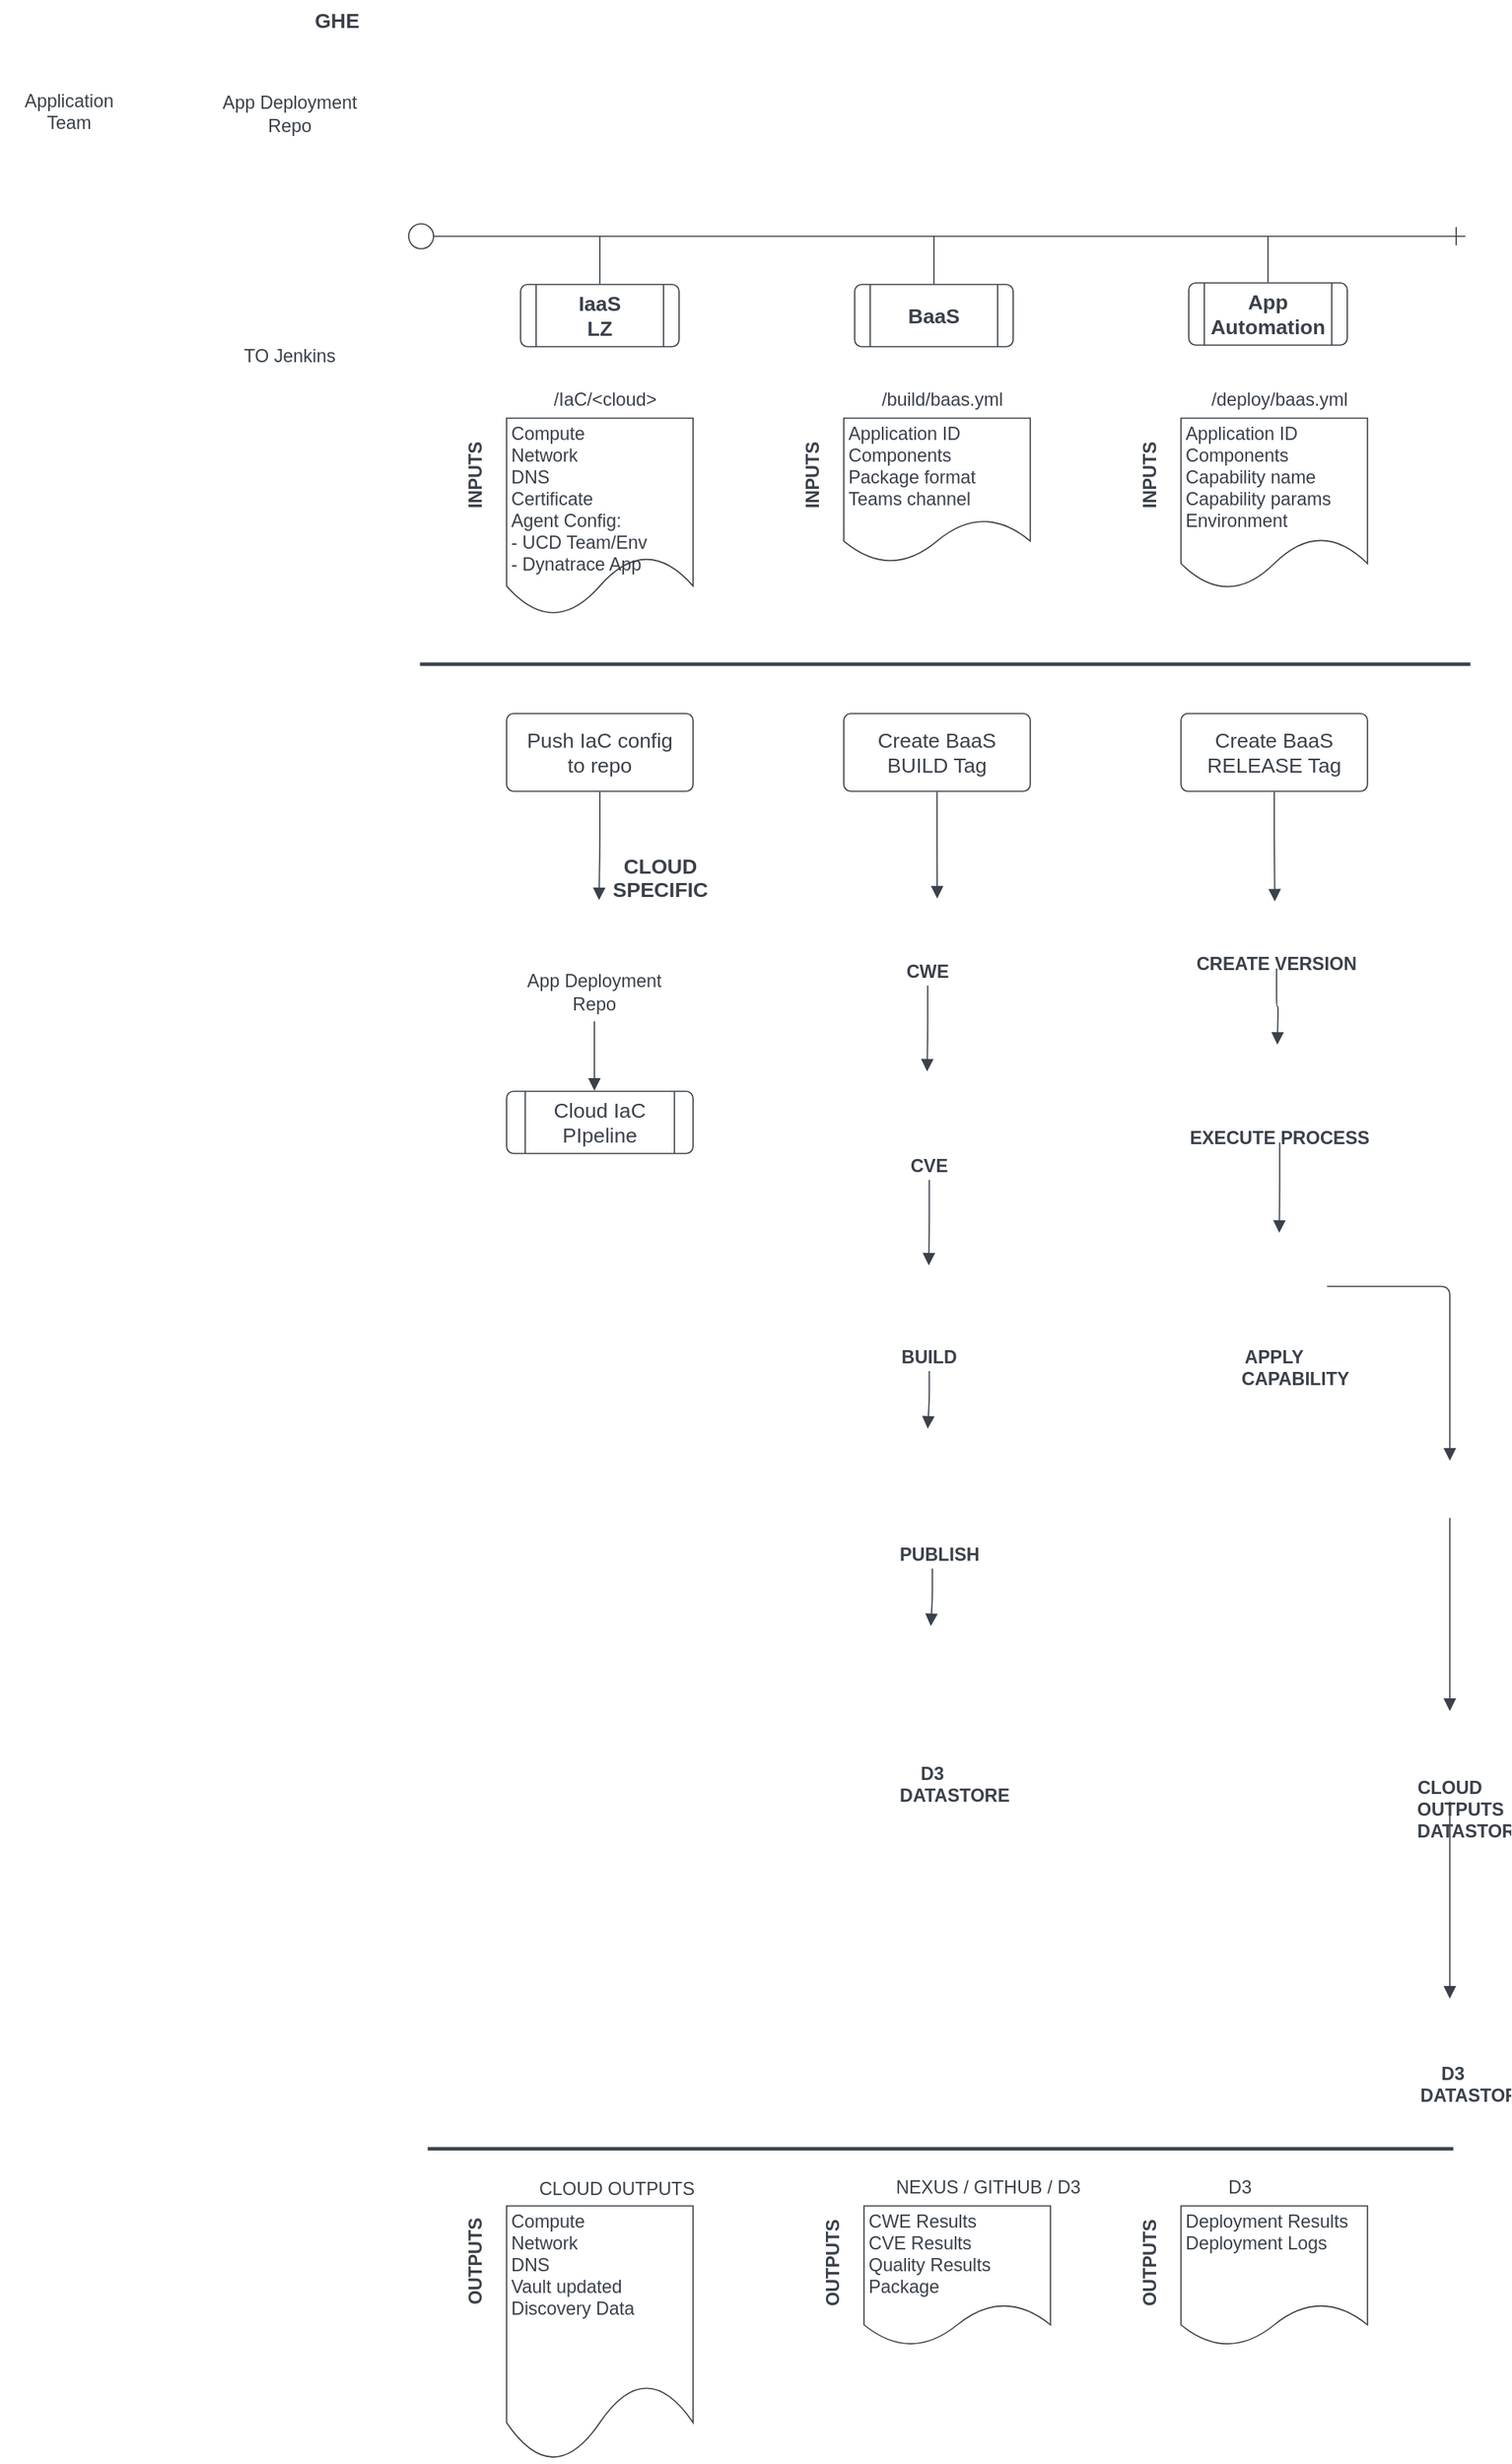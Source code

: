<mxfile version="20.2.0" type="device"><diagram id="b4G7vWBqbYsJJ-iQWsUS" name="Page-1"><mxGraphModel dx="1143" dy="697" grid="1" gridSize="10" guides="1" tooltips="1" connect="1" arrows="1" fold="1" page="1" pageScale="1" pageWidth="827" pageHeight="1169" math="0" shadow="0"><root><mxCell id="0"/><mxCell id="1" parent="0"/><mxCell id="--CAEBYpm9WgORx2-XQw-1" value="" style="group;dropTarget=0;pointerEvents=0;" vertex="1" parent="1"><mxGeometry x="8" y="21" width="89" height="72" as="geometry"/></mxCell><UserObject label="" lucidchartObjectId="cMOExY7aRn1q" id="--CAEBYpm9WgORx2-XQw-2"><mxCell style="html=1;overflow=block;blockSpacing=1;whiteSpace=wrap;shape=image;fontSize=13;spacing=0;strokeColor=none;strokeOpacity=100;strokeWidth=0;image=https://images.lucid.app/images/8f7e4048-6c73-4af9-90e2-e343726707cf/content;imageAspect=0;" vertex="1" parent="--CAEBYpm9WgORx2-XQw-1"><mxGeometry x="25" width="40" height="40" as="geometry"/></mxCell></UserObject><UserObject label="Application&#10;Team" lucidchartObjectId="KNOE9OZCdluW" id="--CAEBYpm9WgORx2-XQw-3"><mxCell style="html=1;overflow=block;blockSpacing=1;whiteSpace=wrap;fontSize=11.7;fontColor=#3a414a;spacing=3.8;strokeColor=none;strokeOpacity=0;fillOpacity=0;rounded=1;absoluteArcSize=1;arcSize=9;fillColor=#ffffff;strokeWidth=0;" vertex="1" parent="--CAEBYpm9WgORx2-XQw-1"><mxGeometry y="40" width="89" height="32" as="geometry"/></mxCell></UserObject><UserObject label="GHE" lucidchartObjectId="lWOE7o5omylL" id="--CAEBYpm9WgORx2-XQw-4"><mxCell style="html=1;overflow=block;blockSpacing=1;whiteSpace=wrap;fontSize=13.3;fontColor=#3a414a;fontStyle=1;spacing=3.8;strokeOpacity=0;fillOpacity=0;rounded=1;absoluteArcSize=1;arcSize=9;fillColor=#ffffff;strokeWidth=0.8;" vertex="1" parent="1"><mxGeometry x="201" y="8" width="48" height="24" as="geometry"/></mxCell></UserObject><mxCell id="--CAEBYpm9WgORx2-XQw-6" value="" style="group;dropTarget=0;pointerEvents=0;" vertex="1" parent="1"><mxGeometry x="147" y="21" width="95" height="78" as="geometry"/></mxCell><UserObject label="" lucidchartObjectId="cSOELOetpsVs" id="--CAEBYpm9WgORx2-XQw-7"><mxCell style="html=1;overflow=block;blockSpacing=1;whiteSpace=wrap;shape=image;fontSize=13;spacing=0;strokeColor=none;strokeOpacity=100;strokeWidth=0;image=https://images.lucid.app/images/32dddc74-7efe-44d1-8392-3eba40744345/content;imageAspect=0;" vertex="1" parent="--CAEBYpm9WgORx2-XQw-6"><mxGeometry x="30" width="36" height="40" as="geometry"/></mxCell></UserObject><UserObject label="App Deployment Repo" lucidchartObjectId="ASOE5nA6LhK7" id="--CAEBYpm9WgORx2-XQw-8"><mxCell style="html=1;overflow=block;blockSpacing=1;whiteSpace=wrap;fontSize=11.7;fontColor=#3a414a;spacing=3.8;strokeOpacity=0;fillOpacity=0;rounded=1;absoluteArcSize=1;arcSize=9;fillColor=#ffffff;strokeWidth=0.8;" vertex="1" parent="--CAEBYpm9WgORx2-XQw-6"><mxGeometry y="40" width="95" height="38" as="geometry"/></mxCell></UserObject><mxCell id="--CAEBYpm9WgORx2-XQw-9" value="" style="group;dropTarget=0;pointerEvents=0;" vertex="1" parent="1"><mxGeometry x="147" y="159" width="95" height="96" as="geometry"/></mxCell><UserObject label="" lucidchartObjectId="-VOEtTTsQfYZ" id="--CAEBYpm9WgORx2-XQw-10"><mxCell style="html=1;overflow=block;blockSpacing=1;whiteSpace=wrap;shape=image;fontSize=13;spacing=0;strokeColor=none;strokeOpacity=100;strokeWidth=0;image=https://images.lucid.app/images/ea8257ad-43d9-420a-8962-02ba817d17a4/content;imageAspect=0;" vertex="1" parent="--CAEBYpm9WgORx2-XQw-9"><mxGeometry x="12" width="72" height="70" as="geometry"/></mxCell></UserObject><UserObject label="TO Jenkins" lucidchartObjectId="uYOEgOM0i~U4" id="--CAEBYpm9WgORx2-XQw-11"><mxCell style="html=1;overflow=block;blockSpacing=1;whiteSpace=wrap;fontSize=11.7;fontColor=#3a414a;spacing=3.8;strokeOpacity=0;fillOpacity=0;rounded=1;absoluteArcSize=1;arcSize=9;fillColor=#ffffff;strokeWidth=0.8;" vertex="1" parent="--CAEBYpm9WgORx2-XQw-9"><mxGeometry y="58" width="95" height="38" as="geometry"/></mxCell></UserObject><UserObject label="" lucidchartObjectId="D0OEiASLLO2~" id="--CAEBYpm9WgORx2-XQw-12"><mxCell style="html=1;jettySize=18;whiteSpace=wrap;fontSize=13;strokeColor=#3a414a;strokeOpacity=100;strokeWidth=0.8;rounded=1;arcSize=12;edgeStyle=orthogonalEdgeStyle;startArrow=oval;startFill=0;startSize=16;endArrow=ERone;endSize=10;" edge="1" parent="1"><mxGeometry width="100" height="100" relative="1" as="geometry"><Array as="points"/><mxPoint x="279" y="159" as="sourcePoint"/><mxPoint x="951" y="159" as="targetPoint"/></mxGeometry></mxCell></UserObject><UserObject label="IaaS&#10;LZ" lucidchartObjectId="w1OE8JTln0mw" id="--CAEBYpm9WgORx2-XQw-13"><mxCell style="html=1;overflow=block;blockSpacing=1;whiteSpace=wrap;shape=process;fontSize=13.3;fontColor=#3a414a;fontStyle=1;spacing=3.8;strokeColor=#3a414a;strokeOpacity=100;rounded=1;absoluteArcSize=1;arcSize=9;strokeWidth=0.8;" vertex="1" parent="1"><mxGeometry x="343" y="190" width="102" height="40" as="geometry"/></mxCell></UserObject><UserObject label="" lucidchartObjectId="h9OEMz8m0xxb" id="--CAEBYpm9WgORx2-XQw-14"><mxCell style="html=1;jettySize=18;whiteSpace=wrap;fontSize=13;strokeColor=#3a414a;strokeOpacity=100;strokeWidth=0.8;rounded=1;arcSize=12;edgeStyle=orthogonalEdgeStyle;startArrow=none;endArrow=none;exitX=0.5;exitY=-0.009;exitPerimeter=0;" edge="1" parent="1" source="--CAEBYpm9WgORx2-XQw-13"><mxGeometry width="100" height="100" relative="1" as="geometry"><Array as="points"/><mxPoint x="394" y="159" as="targetPoint"/></mxGeometry></mxCell></UserObject><UserObject label="Compute&#10;Network&#10;DNS&#10;Certificate&#10;Agent Config:&#10;  - UCD Team/Env&#10;  - Dynatrace App" lucidchartObjectId="p_OEWHXaNR.o" id="--CAEBYpm9WgORx2-XQw-15"><mxCell style="html=1;overflow=block;blockSpacing=1;whiteSpace=wrap;shape=document;boundedLbl=1;fontSize=11.7;fontColor=#3a414a;align=left;spacing=3.8;verticalAlign=top;strokeColor=#3a414a;strokeOpacity=100;rounded=1;absoluteArcSize=1;arcSize=9;strokeWidth=0.8;" vertex="1" parent="1"><mxGeometry x="334" y="276" width="120" height="127" as="geometry"/></mxCell></UserObject><UserObject label="INPUTS" lucidchartObjectId="NaPEfdns72ld" id="--CAEBYpm9WgORx2-XQw-16"><mxCell style="html=1;overflow=block;blockSpacing=1;whiteSpace=wrap;fontSize=11.7;fontColor=#3a414a;fontStyle=1;spacing=3.8;strokeOpacity=0;fillOpacity=0;rounded=1;absoluteArcSize=1;arcSize=9;rotation=-90;fillColor=#ffffff;strokeWidth=0.8;" vertex="1" parent="1"><mxGeometry x="264" y="304" width="95" height="17" as="geometry"/></mxCell></UserObject><UserObject label="Push IaC config to repo" lucidchartObjectId="PwPEv4kYaOEg" id="--CAEBYpm9WgORx2-XQw-17"><mxCell style="html=1;overflow=block;blockSpacing=1;whiteSpace=wrap;fontSize=13.3;fontColor=#3a414a;spacing=9;strokeColor=#3a414a;strokeOpacity=100;rounded=1;absoluteArcSize=1;arcSize=9;strokeWidth=0.8;" vertex="1" parent="1"><mxGeometry x="334" y="466" width="120" height="50" as="geometry"/></mxCell></UserObject><mxCell id="--CAEBYpm9WgORx2-XQw-18" value="" style="group;dropTarget=0;pointerEvents=0;" vertex="1" parent="1"><mxGeometry x="343" y="586" width="95" height="78" as="geometry"/></mxCell><UserObject label="" lucidchartObjectId="0xPEbLa-Lx0x" id="--CAEBYpm9WgORx2-XQw-19"><mxCell style="html=1;overflow=block;blockSpacing=1;whiteSpace=wrap;shape=image;fontSize=13;spacing=0;strokeColor=none;strokeOpacity=100;strokeWidth=0;image=https://images.lucid.app/images/32dddc74-7efe-44d1-8392-3eba40744345/content;imageAspect=0;" vertex="1" parent="--CAEBYpm9WgORx2-XQw-18"><mxGeometry x="29" width="36" height="40" as="geometry"/></mxCell></UserObject><UserObject label="App Deployment Repo" lucidchartObjectId="0xPE0..rMXev" id="--CAEBYpm9WgORx2-XQw-20"><mxCell style="html=1;overflow=block;blockSpacing=1;whiteSpace=wrap;fontSize=11.7;fontColor=#3a414a;spacing=3.8;strokeOpacity=0;fillOpacity=0;rounded=1;absoluteArcSize=1;arcSize=9;fillColor=#ffffff;strokeWidth=0.8;" vertex="1" parent="--CAEBYpm9WgORx2-XQw-18"><mxGeometry y="40" width="95" height="38" as="geometry"/></mxCell></UserObject><UserObject label="" lucidchartObjectId="pyPEta9YpdM." id="--CAEBYpm9WgORx2-XQw-21"><mxCell style="html=1;jettySize=18;whiteSpace=wrap;fontSize=13;strokeColor=#3a414a;strokeOpacity=100;strokeWidth=0.8;rounded=1;arcSize=12;edgeStyle=orthogonalEdgeStyle;startArrow=none;endArrow=block;endFill=1;exitX=0.5;exitY=1.007;exitPerimeter=0;entryX=0.597;entryY=0;entryPerimeter=0;" edge="1" parent="1" source="--CAEBYpm9WgORx2-XQw-17" target="--CAEBYpm9WgORx2-XQw-19"><mxGeometry width="100" height="100" relative="1" as="geometry"><Array as="points"/></mxGeometry></mxCell></UserObject><UserObject label="Cloud IaC PIpeline" lucidchartObjectId="IAPEPgL0WH5N" id="--CAEBYpm9WgORx2-XQw-22"><mxCell style="html=1;overflow=block;blockSpacing=1;whiteSpace=wrap;shape=process;fontSize=13.3;fontColor=#3a414a;spacing=3.8;strokeColor=#3a414a;strokeOpacity=100;rounded=1;absoluteArcSize=1;arcSize=9;strokeWidth=0.8;" vertex="1" parent="1"><mxGeometry x="334" y="709" width="120" height="40" as="geometry"/></mxCell></UserObject><UserObject label="" lucidchartObjectId="_APEFL3XBXJn" id="--CAEBYpm9WgORx2-XQw-23"><mxCell style="html=1;jettySize=18;whiteSpace=wrap;fontSize=13;strokeColor=#3a414a;strokeOpacity=100;strokeWidth=0.8;rounded=1;arcSize=12;edgeStyle=orthogonalEdgeStyle;startArrow=none;endArrow=block;endFill=1;exitX=0.5;exitY=0.999;exitPerimeter=0;entryX=0.471;entryY=-0.009;entryPerimeter=0;" edge="1" parent="1" source="--CAEBYpm9WgORx2-XQw-20" target="--CAEBYpm9WgORx2-XQw-22"><mxGeometry width="100" height="100" relative="1" as="geometry"><Array as="points"/></mxGeometry></mxCell></UserObject><UserObject label="CLOUD &#10;SPECIFIC" lucidchartObjectId="mBPETgAux0kz" id="--CAEBYpm9WgORx2-XQw-24"><mxCell style="html=1;overflow=block;blockSpacing=1;whiteSpace=wrap;fontSize=13.3;fontColor=#3a414a;fontStyle=1;spacing=3.8;strokeOpacity=0;fillOpacity=0;rounded=1;absoluteArcSize=1;arcSize=9;fillColor=#ffffff;strokeWidth=0.8;" vertex="1" parent="1"><mxGeometry x="372" y="553" width="122" height="22" as="geometry"/></mxCell></UserObject><UserObject label="Compute&#10;Network&#10;DNS&#10;Vault updated&#10;Discovery Data" lucidchartObjectId="DHPEDH7nMN6-" id="--CAEBYpm9WgORx2-XQw-25"><mxCell style="html=1;overflow=block;blockSpacing=1;whiteSpace=wrap;shape=document;boundedLbl=1;fontSize=11.7;fontColor=#3a414a;align=left;spacing=3.8;verticalAlign=top;strokeColor=#3a414a;strokeOpacity=100;rounded=1;absoluteArcSize=1;arcSize=9;strokeWidth=0.8;" vertex="1" parent="1"><mxGeometry x="334" y="1426" width="120" height="164" as="geometry"/></mxCell></UserObject><UserObject label="OUTPUTS" lucidchartObjectId="DHPEejWptu8a" id="--CAEBYpm9WgORx2-XQw-26"><mxCell style="html=1;overflow=block;blockSpacing=1;whiteSpace=wrap;fontSize=11.7;fontColor=#3a414a;fontStyle=1;spacing=3.8;strokeOpacity=0;fillOpacity=0;rounded=1;absoluteArcSize=1;arcSize=9;rotation=-90;fillColor=#ffffff;strokeWidth=0.8;" vertex="1" parent="1"><mxGeometry x="264" y="1453" width="95" height="17" as="geometry"/></mxCell></UserObject><UserObject label="" lucidchartObjectId="47PEZ7FOagyY" id="--CAEBYpm9WgORx2-XQw-27"><mxCell style="html=1;jettySize=18;whiteSpace=wrap;fontSize=13;strokeColor=#3a414a;strokeOpacity=100;strokeWidth=2.3;rounded=1;arcSize=12;edgeStyle=orthogonalEdgeStyle;startArrow=none;endArrow=none;" edge="1" parent="1"><mxGeometry width="100" height="100" relative="1" as="geometry"><Array as="points"/><mxPoint x="278" y="434" as="sourcePoint"/><mxPoint x="954" y="434" as="targetPoint"/></mxGeometry></mxCell></UserObject><UserObject label="" lucidchartObjectId="w8PEoToqcp6h" id="--CAEBYpm9WgORx2-XQw-28"><mxCell style="html=1;jettySize=18;whiteSpace=wrap;fontSize=13;strokeColor=#3a414a;strokeOpacity=100;strokeWidth=2.3;rounded=1;arcSize=12;edgeStyle=orthogonalEdgeStyle;startArrow=none;endArrow=none;" edge="1" parent="1"><mxGeometry width="100" height="100" relative="1" as="geometry"><Array as="points"/><mxPoint x="283" y="1389" as="sourcePoint"/><mxPoint x="943" y="1389" as="targetPoint"/></mxGeometry></mxCell></UserObject><UserObject label="BaaS" lucidchartObjectId="9dQE63KjZkyS" id="--CAEBYpm9WgORx2-XQw-29"><mxCell style="html=1;overflow=block;blockSpacing=1;whiteSpace=wrap;shape=process;fontSize=13.3;fontColor=#3a414a;fontStyle=1;spacing=3.8;strokeColor=#3a414a;strokeOpacity=100;rounded=1;absoluteArcSize=1;arcSize=9;strokeWidth=0.8;" vertex="1" parent="1"><mxGeometry x="558" y="190" width="102" height="40" as="geometry"/></mxCell></UserObject><UserObject label="App Automation" lucidchartObjectId="~dQEGMi0ZoN0" id="--CAEBYpm9WgORx2-XQw-30"><mxCell style="html=1;overflow=block;blockSpacing=1;whiteSpace=wrap;shape=process;fontSize=13.3;fontColor=#3a414a;fontStyle=1;spacing=3.8;strokeColor=#3a414a;strokeOpacity=100;rounded=1;absoluteArcSize=1;arcSize=9;strokeWidth=0.8;" vertex="1" parent="1"><mxGeometry x="773" y="189" width="102" height="40" as="geometry"/></mxCell></UserObject><UserObject label="" lucidchartObjectId="QgQEUgOcK9aS" id="--CAEBYpm9WgORx2-XQw-31"><mxCell style="html=1;overflow=block;blockSpacing=1;whiteSpace=wrap;shape=image;fontSize=13;spacing=3.8;strokeColor=none;strokeOpacity=100;strokeWidth=0;image=https://images.lucid.app/images/e2af5e11-b189-41cd-a64f-d18d58d72296/content;imageAspect=0;" vertex="1" parent="1"><mxGeometry x="334" y="249" width="23" height="23" as="geometry"/></mxCell></UserObject><UserObject label="/IaC/&amp;lt;cloud&amp;gt;" lucidchartObjectId=".gQEe-CGn_2F" id="--CAEBYpm9WgORx2-XQw-32"><mxCell style="html=1;overflow=block;blockSpacing=1;whiteSpace=wrap;fontSize=11.7;fontColor=#3a414a;spacing=3.8;strokeOpacity=0;fillOpacity=0;rounded=1;absoluteArcSize=1;arcSize=9;fillColor=#ffffff;strokeWidth=0.8;" vertex="1" parent="1"><mxGeometry x="350" y="253" width="95" height="15" as="geometry"/></mxCell></UserObject><UserObject label="Application ID&#10;Components&#10;Package format&#10;Teams channel&#10;" lucidchartObjectId="3hQEnpqsPsjo" id="--CAEBYpm9WgORx2-XQw-33"><mxCell style="html=1;overflow=block;blockSpacing=1;whiteSpace=wrap;shape=document;boundedLbl=1;fontSize=11.7;fontColor=#3a414a;align=left;spacing=3.8;verticalAlign=top;strokeColor=#3a414a;strokeOpacity=100;rounded=1;absoluteArcSize=1;arcSize=9;strokeWidth=0.8;" vertex="1" parent="1"><mxGeometry x="551" y="276" width="120" height="93" as="geometry"/></mxCell></UserObject><UserObject label="INPUTS" lucidchartObjectId="3hQEgi7YQ.Sk" id="--CAEBYpm9WgORx2-XQw-34"><mxCell style="html=1;overflow=block;blockSpacing=1;whiteSpace=wrap;fontSize=11.7;fontColor=#3a414a;fontStyle=1;spacing=3.8;strokeOpacity=0;fillOpacity=0;rounded=1;absoluteArcSize=1;arcSize=9;rotation=-90;fillColor=#ffffff;strokeWidth=0.8;" vertex="1" parent="1"><mxGeometry x="481" y="304" width="95" height="17" as="geometry"/></mxCell></UserObject><UserObject label="" lucidchartObjectId="3hQEc~7tga-k" id="--CAEBYpm9WgORx2-XQw-35"><mxCell style="html=1;overflow=block;blockSpacing=1;whiteSpace=wrap;shape=image;fontSize=13;spacing=3.8;strokeColor=none;strokeOpacity=100;strokeWidth=0;image=https://images.lucid.app/images/e2af5e11-b189-41cd-a64f-d18d58d72296/content;imageAspect=0;" vertex="1" parent="1"><mxGeometry x="551" y="249" width="23" height="23" as="geometry"/></mxCell></UserObject><UserObject label="/build/baas.yml" lucidchartObjectId="3hQE1SGYmEOC" id="--CAEBYpm9WgORx2-XQw-36"><mxCell style="html=1;overflow=block;blockSpacing=1;whiteSpace=wrap;fontSize=11.7;fontColor=#3a414a;spacing=3.8;strokeOpacity=0;fillOpacity=0;rounded=1;absoluteArcSize=1;arcSize=9;fillColor=#ffffff;strokeWidth=0.8;" vertex="1" parent="1"><mxGeometry x="567" y="253" width="95" height="15" as="geometry"/></mxCell></UserObject><UserObject label="Application ID&#10;Components&#10;Capability name&#10;Capability params&#10;Environment&#10;" lucidchartObjectId="7lQEoPsdT452" id="--CAEBYpm9WgORx2-XQw-37"><mxCell style="html=1;overflow=block;blockSpacing=1;whiteSpace=wrap;shape=document;boundedLbl=1;fontSize=11.7;fontColor=#3a414a;align=left;spacing=3.8;verticalAlign=top;strokeColor=#3a414a;strokeOpacity=100;rounded=1;absoluteArcSize=1;arcSize=9;strokeWidth=0.8;" vertex="1" parent="1"><mxGeometry x="768" y="276" width="120" height="110" as="geometry"/></mxCell></UserObject><UserObject label="INPUTS" lucidchartObjectId="7lQE_Nxca7j3" id="--CAEBYpm9WgORx2-XQw-38"><mxCell style="html=1;overflow=block;blockSpacing=1;whiteSpace=wrap;fontSize=11.7;fontColor=#3a414a;fontStyle=1;spacing=3.8;strokeOpacity=0;fillOpacity=0;rounded=1;absoluteArcSize=1;arcSize=9;rotation=-90;fillColor=#ffffff;strokeWidth=0.8;" vertex="1" parent="1"><mxGeometry x="698" y="304" width="95" height="17" as="geometry"/></mxCell></UserObject><UserObject label="" lucidchartObjectId="7lQEf60ykGf3" id="--CAEBYpm9WgORx2-XQw-39"><mxCell style="html=1;overflow=block;blockSpacing=1;whiteSpace=wrap;shape=image;fontSize=13;spacing=3.8;strokeColor=none;strokeOpacity=100;strokeWidth=0;image=https://images.lucid.app/images/e2af5e11-b189-41cd-a64f-d18d58d72296/content;imageAspect=0;" vertex="1" parent="1"><mxGeometry x="768" y="249" width="23" height="23" as="geometry"/></mxCell></UserObject><UserObject label="/deploy/baas.yml" lucidchartObjectId="7lQEfWNwh9ka" id="--CAEBYpm9WgORx2-XQw-40"><mxCell style="html=1;overflow=block;blockSpacing=1;whiteSpace=wrap;fontSize=11.7;fontColor=#3a414a;spacing=3.8;strokeOpacity=0;fillOpacity=0;rounded=1;absoluteArcSize=1;arcSize=9;fillColor=#ffffff;strokeWidth=0.8;" vertex="1" parent="1"><mxGeometry x="784" y="253" width="95" height="15" as="geometry"/></mxCell></UserObject><mxCell id="--CAEBYpm9WgORx2-XQw-42" value="" style="group;dropTarget=0;pointerEvents=0;" vertex="1" parent="1"><mxGeometry x="561" y="585" width="96" height="56" as="geometry"/></mxCell><UserObject label="" lucidchartObjectId="MnQEqyrF2131" id="--CAEBYpm9WgORx2-XQw-43"><mxCell style="html=1;overflow=block;blockSpacing=1;whiteSpace=wrap;shape=image;fontSize=13;spacing=0;strokeColor=none;strokeOpacity=100;strokeWidth=0;image=https://images.lucid.app/images/c64aedfd-d653-4c5a-91f2-5e341f8bd8d3/content;imageAspect=0;" vertex="1" parent="--CAEBYpm9WgORx2-XQw-42"><mxGeometry width="96" height="50" as="geometry"/></mxCell></UserObject><UserObject label="CWE" lucidchartObjectId="yoQEQv.BfQ7-" id="--CAEBYpm9WgORx2-XQw-44"><mxCell style="html=1;overflow=block;blockSpacing=1;whiteSpace=wrap;fontSize=11.7;fontColor=#3a414a;fontStyle=1;spacing=3.8;strokeOpacity=0;fillOpacity=0;rounded=1;absoluteArcSize=1;arcSize=9;fillColor=#ffffff;strokeWidth=0.8;" vertex="1" parent="--CAEBYpm9WgORx2-XQw-42"><mxGeometry x="20" y="36" width="48" height="20" as="geometry"/></mxCell></UserObject><UserObject label="" lucidchartObjectId="FpQE_OuJdDdl" id="--CAEBYpm9WgORx2-XQw-45"><mxCell style="html=1;jettySize=18;whiteSpace=wrap;fontSize=13;strokeColor=#3a414a;strokeOpacity=100;strokeWidth=0.8;rounded=1;arcSize=12;edgeStyle=orthogonalEdgeStyle;startArrow=none;endArrow=none;exitX=0.5;exitY=-0.009;exitPerimeter=0;" edge="1" parent="1" source="--CAEBYpm9WgORx2-XQw-29"><mxGeometry width="100" height="100" relative="1" as="geometry"><Array as="points"/><mxPoint x="609" y="159" as="targetPoint"/></mxGeometry></mxCell></UserObject><UserObject label="" lucidchartObjectId="JpQEl3R07qCj" id="--CAEBYpm9WgORx2-XQw-46"><mxCell style="html=1;jettySize=18;whiteSpace=wrap;fontSize=13;strokeColor=#3a414a;strokeOpacity=100;strokeWidth=0.8;rounded=1;arcSize=12;edgeStyle=orthogonalEdgeStyle;startArrow=none;endArrow=none;exitX=0.5;exitY=-0.009;exitPerimeter=0;" edge="1" parent="1" source="--CAEBYpm9WgORx2-XQw-30"><mxGeometry width="100" height="100" relative="1" as="geometry"><Array as="points"/><mxPoint x="824" y="159" as="targetPoint"/></mxGeometry></mxCell></UserObject><mxCell id="--CAEBYpm9WgORx2-XQw-47" value="" style="group;dropTarget=0;pointerEvents=0;" vertex="1" parent="1"><mxGeometry x="768" y="688" width="127" height="54" as="geometry"/></mxCell><UserObject label="" lucidchartObjectId="jrQE70kYM29O" id="--CAEBYpm9WgORx2-XQw-48"><mxCell style="html=1;overflow=block;blockSpacing=1;whiteSpace=wrap;shape=image;fontSize=13;spacing=3.8;strokeColor=none;strokeOpacity=100;strokeWidth=0;image=https://images.lucid.app/images/4be7b28f-a569-4ec2-a8f4-03d7ba256194/content;imageAspect=0;" vertex="1" parent="--CAEBYpm9WgORx2-XQw-47"><mxGeometry x="30" width="68" height="45" as="geometry"/></mxCell></UserObject><UserObject label="EXECUTE PROCESS" lucidchartObjectId="JrQEzY8kwgHs" id="--CAEBYpm9WgORx2-XQw-49"><mxCell style="html=1;overflow=block;blockSpacing=1;whiteSpace=wrap;fontSize=11.7;fontColor=#3a414a;fontStyle=1;spacing=3.8;strokeOpacity=0;fillOpacity=0;rounded=1;absoluteArcSize=1;arcSize=9;fillColor=#ffffff;strokeWidth=0.8;" vertex="1" parent="--CAEBYpm9WgORx2-XQw-47"><mxGeometry y="40" width="127" height="14" as="geometry"/></mxCell></UserObject><mxCell id="--CAEBYpm9WgORx2-XQw-50" value="" style="group;dropTarget=0;pointerEvents=0;" vertex="1" parent="1"><mxGeometry x="766" y="575" width="127" height="55" as="geometry"/></mxCell><UserObject label="" lucidchartObjectId="8sQEauBO~w7s" id="--CAEBYpm9WgORx2-XQw-51"><mxCell style="html=1;overflow=block;blockSpacing=1;whiteSpace=wrap;shape=image;fontSize=13;spacing=3.8;strokeColor=none;strokeOpacity=100;strokeWidth=0;image=https://images.lucid.app/images/4be7b28f-a569-4ec2-a8f4-03d7ba256194/content;imageAspect=0;" vertex="1" parent="--CAEBYpm9WgORx2-XQw-50"><mxGeometry x="30" width="68" height="45" as="geometry"/></mxCell></UserObject><UserObject label="CREATE VERSION" lucidchartObjectId="8sQErEmzRrf3" id="--CAEBYpm9WgORx2-XQw-52"><mxCell style="html=1;overflow=block;blockSpacing=1;whiteSpace=wrap;fontSize=11.7;fontColor=#3a414a;fontStyle=1;spacing=3.8;strokeOpacity=0;fillOpacity=0;rounded=1;absoluteArcSize=1;arcSize=9;fillColor=#ffffff;strokeWidth=0.8;" vertex="1" parent="--CAEBYpm9WgORx2-XQw-50"><mxGeometry y="41" width="127" height="14" as="geometry"/></mxCell></UserObject><UserObject label="" lucidchartObjectId="MtQEqzP1X7Tw" id="--CAEBYpm9WgORx2-XQw-53"><mxCell style="html=1;jettySize=18;whiteSpace=wrap;fontSize=13;strokeColor=#3a414a;strokeOpacity=100;strokeWidth=0.8;rounded=1;arcSize=12;edgeStyle=orthogonalEdgeStyle;startArrow=none;endArrow=block;endFill=1;exitX=0.5;exitY=0.998;exitPerimeter=0;" edge="1" parent="1" source="--CAEBYpm9WgORx2-XQw-52"><mxGeometry width="100" height="100" relative="1" as="geometry"><Array as="points"/><mxPoint x="830" y="679" as="targetPoint"/></mxGeometry></mxCell></UserObject><UserObject label="" lucidchartObjectId="cvQE0CLBSill" id="--CAEBYpm9WgORx2-XQw-54"><mxCell style="html=1;overflow=block;blockSpacing=1;whiteSpace=wrap;shape=image;fontSize=13;spacing=0;strokeColor=none;strokeOpacity=100;strokeWidth=0;image=https://images.lucid.app/images/a4505bc1-e061-4a80-9952-c853872cf050/content;imageAspect=0;" vertex="1" parent="1"><mxGeometry x="581" y="695" width="48" height="48" as="geometry"/></mxCell></UserObject><UserObject label="CVE" lucidchartObjectId="wvQE8EZP_mB0" id="--CAEBYpm9WgORx2-XQw-55"><mxCell style="html=1;overflow=block;blockSpacing=1;whiteSpace=wrap;fontSize=11.7;fontColor=#3a414a;fontStyle=1;spacing=3.8;strokeOpacity=0;fillOpacity=0;rounded=1;absoluteArcSize=1;arcSize=9;fillColor=#ffffff;strokeWidth=0.8;" vertex="1" parent="1"><mxGeometry x="582" y="746" width="48" height="20" as="geometry"/></mxCell></UserObject><UserObject label="" lucidchartObjectId="mwQEUrEptRo7" id="--CAEBYpm9WgORx2-XQw-56"><mxCell style="html=1;overflow=block;blockSpacing=1;whiteSpace=wrap;shape=image;fontSize=13;spacing=0;strokeColor=none;strokeOpacity=100;strokeWidth=0;image=https://images.lucid.app/images/034a88ea-93af-4ad7-a705-29d4bff9e08f/content;imageAspect=0;" vertex="1" parent="1"><mxGeometry x="583" y="821" width="56" height="54" as="geometry"/></mxCell></UserObject><UserObject label="BUILD" lucidchartObjectId="HwQEP~KTUyE7" id="--CAEBYpm9WgORx2-XQw-57"><mxCell style="html=1;overflow=block;blockSpacing=1;whiteSpace=wrap;fontSize=11.7;fontColor=#3a414a;fontStyle=1;spacing=3.8;strokeOpacity=0;fillOpacity=0;rounded=1;absoluteArcSize=1;arcSize=9;fillColor=#ffffff;strokeWidth=0.8;" vertex="1" parent="1"><mxGeometry x="582" y="869" width="48" height="20" as="geometry"/></mxCell></UserObject><UserObject label="" lucidchartObjectId="9yQEM6fUzwKt" id="--CAEBYpm9WgORx2-XQw-58"><mxCell style="html=1;overflow=block;blockSpacing=1;whiteSpace=wrap;shape=image;fontSize=13;spacing=0;strokeColor=none;strokeOpacity=100;strokeWidth=0;image=https://images.lucid.app/images/bfe2f484-5679-47cc-ae4e-240a4b859c63/content;imageAspect=0;" vertex="1" parent="1"><mxGeometry x="579" y="944" width="52" height="52" as="geometry"/></mxCell></UserObject><UserObject label="PUBLISH" lucidchartObjectId="JzQEiXNa_uSe" id="--CAEBYpm9WgORx2-XQw-59"><mxCell style="html=1;overflow=block;blockSpacing=1;whiteSpace=wrap;fontSize=11.7;fontColor=#3a414a;fontStyle=1;spacing=3.8;strokeOpacity=0;fillOpacity=0;rounded=1;absoluteArcSize=1;arcSize=9;fillColor=#ffffff;strokeWidth=0.8;" vertex="1" parent="1"><mxGeometry x="584" y="996" width="48" height="20" as="geometry"/></mxCell></UserObject><UserObject label="" lucidchartObjectId="oAQEDIHmUot3" id="--CAEBYpm9WgORx2-XQw-60"><mxCell style="html=1;overflow=block;blockSpacing=1;whiteSpace=wrap;shape=image;fontSize=13;spacing=0;strokeColor=none;strokeOpacity=100;strokeWidth=0;image=https://images.lucid.app/images/b57e39b2-f74f-4265-b68a-fd8494b528b0/content;imageAspect=0;" vertex="1" parent="1"><mxGeometry x="793" y="800" width="69" height="69" as="geometry"/></mxCell></UserObject><UserObject label="APPLY &#10;CAPABILITY" lucidchartObjectId="AAQEv7~C6gly" id="--CAEBYpm9WgORx2-XQw-61"><mxCell style="html=1;overflow=block;blockSpacing=1;whiteSpace=wrap;fontSize=11.7;fontColor=#3a414a;fontStyle=1;spacing=3.8;strokeOpacity=0;fillOpacity=0;rounded=1;absoluteArcSize=1;arcSize=9;fillColor=#ffffff;strokeWidth=0.8;" vertex="1" parent="1"><mxGeometry x="804" y="869" width="48" height="20" as="geometry"/></mxCell></UserObject><UserObject label="" lucidchartObjectId="zBQE9sylY00v" id="--CAEBYpm9WgORx2-XQw-62"><mxCell style="html=1;overflow=block;blockSpacing=1;whiteSpace=wrap;shape=image;fontSize=13;spacing=0;strokeColor=none;strokeOpacity=100;strokeWidth=0;image=https://images.lucid.app/images/7a8cc3da-567d-4005-b1dd-127c4caf090e/content;imageAspect=0;" vertex="1" parent="1"><mxGeometry x="902" y="935" width="78" height="77" as="geometry"/></mxCell></UserObject><UserObject label="" lucidchartObjectId="0BQEQJIgNE0n" id="--CAEBYpm9WgORx2-XQw-63"><mxCell style="html=1;jettySize=18;whiteSpace=wrap;fontSize=13;strokeColor=#3a414a;strokeOpacity=100;strokeWidth=0.8;rounded=1;arcSize=12;edgeStyle=orthogonalEdgeStyle;startArrow=none;endArrow=block;endFill=1;exitX=1;exitY=0.5;exitPerimeter=0;entryX=0.5;entryY=0.151;entryPerimeter=0;" edge="1" parent="1" source="--CAEBYpm9WgORx2-XQw-60" target="--CAEBYpm9WgORx2-XQw-62"><mxGeometry width="100" height="100" relative="1" as="geometry"><Array as="points"/></mxGeometry></mxCell></UserObject><UserObject label="" lucidchartObjectId="SEQE.SmkuJUn" id="--CAEBYpm9WgORx2-XQw-64"><mxCell style="html=1;overflow=block;blockSpacing=1;whiteSpace=wrap;shape=image;fontSize=13;spacing=0;strokeColor=none;strokeOpacity=100;strokeWidth=0;image=https://images.lucid.app/images/41f77f94-8451-4fae-8bdc-55918f41de66/content;imageAspect=0;" vertex="1" parent="1"><mxGeometry x="908" y="1080" width="66" height="66" as="geometry"/></mxCell></UserObject><UserObject label="CLOUD &#10;OUTPUTS&#10;DATASTORE" lucidchartObjectId="aFQEZm2~bLLq" id="--CAEBYpm9WgORx2-XQw-65"><mxCell style="html=1;overflow=block;blockSpacing=1;whiteSpace=wrap;fontSize=11.7;fontColor=#3a414a;fontStyle=1;spacing=3.8;strokeOpacity=0;fillOpacity=0;rounded=1;absoluteArcSize=1;arcSize=9;fillColor=#ffffff;strokeWidth=0.8;" vertex="1" parent="1"><mxGeometry x="917" y="1146" width="48" height="20" as="geometry"/></mxCell></UserObject><UserObject label="" lucidchartObjectId="sGQEOv4HK.DZ" id="--CAEBYpm9WgORx2-XQw-66"><mxCell style="html=1;overflow=block;blockSpacing=1;whiteSpace=wrap;shape=image;fontSize=13;spacing=0;strokeColor=none;strokeOpacity=100;strokeWidth=0;image=https://images.lucid.app/images/41f77f94-8451-4fae-8bdc-55918f41de66/content;imageAspect=0;" vertex="1" parent="1"><mxGeometry x="573" y="1072" width="66" height="66" as="geometry"/></mxCell></UserObject><UserObject label="D3 DATASTORE" lucidchartObjectId="FGQEApvMFgDs" id="--CAEBYpm9WgORx2-XQw-67"><mxCell style="html=1;overflow=block;blockSpacing=1;whiteSpace=wrap;fontSize=11.7;fontColor=#3a414a;fontStyle=1;spacing=3.8;strokeOpacity=0;fillOpacity=0;rounded=1;absoluteArcSize=1;arcSize=9;fillColor=#ffffff;strokeWidth=0.8;" vertex="1" parent="1"><mxGeometry x="584" y="1137" width="48" height="20" as="geometry"/></mxCell></UserObject><UserObject label="" lucidchartObjectId="pHQExQY.oEeU" id="--CAEBYpm9WgORx2-XQw-68"><mxCell style="html=1;jettySize=18;whiteSpace=wrap;fontSize=13;strokeColor=#3a414a;strokeOpacity=100;strokeWidth=0.8;rounded=1;arcSize=12;edgeStyle=orthogonalEdgeStyle;startArrow=none;endArrow=block;endFill=1;exitX=0.5;exitY=0.628;exitPerimeter=0;entryX=0.5;entryY=0.419;entryPerimeter=0;" edge="1" parent="1" source="--CAEBYpm9WgORx2-XQw-62" target="--CAEBYpm9WgORx2-XQw-64"><mxGeometry width="100" height="100" relative="1" as="geometry"><Array as="points"/></mxGeometry></mxCell></UserObject><UserObject label="" lucidchartObjectId="THQEofYf.NX6" id="--CAEBYpm9WgORx2-XQw-69"><mxCell style="html=1;overflow=block;blockSpacing=1;whiteSpace=wrap;shape=image;fontSize=13;spacing=0;strokeColor=none;strokeOpacity=100;strokeWidth=0;image=https://images.lucid.app/images/41f77f94-8451-4fae-8bdc-55918f41de66/content;imageAspect=0;" vertex="1" parent="1"><mxGeometry x="908" y="1265" width="66" height="66" as="geometry"/></mxCell></UserObject><UserObject label="D3 DATASTORE" lucidchartObjectId="THQEDGuqsCju" id="--CAEBYpm9WgORx2-XQw-70"><mxCell style="html=1;overflow=block;blockSpacing=1;whiteSpace=wrap;fontSize=11.7;fontColor=#3a414a;fontStyle=1;spacing=3.8;strokeOpacity=0;fillOpacity=0;rounded=1;absoluteArcSize=1;arcSize=9;fillColor=#ffffff;strokeWidth=0.8;" vertex="1" parent="1"><mxGeometry x="919" y="1330" width="48" height="20" as="geometry"/></mxCell></UserObject><UserObject label="" lucidchartObjectId="7HQEf5.Thvn0" id="--CAEBYpm9WgORx2-XQw-71"><mxCell style="html=1;jettySize=18;whiteSpace=wrap;fontSize=13;strokeColor=#3a414a;strokeOpacity=100;strokeWidth=0.8;rounded=1;arcSize=12;edgeStyle=orthogonalEdgeStyle;startArrow=none;endArrow=block;endFill=1;exitX=0.5;exitY=0.999;exitPerimeter=0;entryX=0.5;entryY=0.419;entryPerimeter=0;" edge="1" parent="1" source="--CAEBYpm9WgORx2-XQw-65" target="--CAEBYpm9WgORx2-XQw-69"><mxGeometry width="100" height="100" relative="1" as="geometry"><Array as="points"/></mxGeometry></mxCell></UserObject><UserObject label="Create BaaS BUILD Tag" lucidchartObjectId="fJQE~Dg8~V.m" id="--CAEBYpm9WgORx2-XQw-72"><mxCell style="html=1;overflow=block;blockSpacing=1;whiteSpace=wrap;fontSize=13.3;fontColor=#3a414a;spacing=9;strokeColor=#3a414a;strokeOpacity=100;rounded=1;absoluteArcSize=1;arcSize=9;strokeWidth=0.8;" vertex="1" parent="1"><mxGeometry x="551" y="466" width="120" height="50" as="geometry"/></mxCell></UserObject><UserObject label="" lucidchartObjectId="LJQEonwlZC07" id="--CAEBYpm9WgORx2-XQw-73"><mxCell style="html=1;jettySize=18;whiteSpace=wrap;fontSize=13;strokeColor=#3a414a;strokeOpacity=100;strokeWidth=0.8;rounded=1;arcSize=12;edgeStyle=orthogonalEdgeStyle;startArrow=none;endArrow=block;endFill=1;exitX=0.5;exitY=1.007;exitPerimeter=0;entryX=0.522;entryY=0;entryPerimeter=0;" edge="1" parent="1" source="--CAEBYpm9WgORx2-XQw-72" target="--CAEBYpm9WgORx2-XQw-43"><mxGeometry width="100" height="100" relative="1" as="geometry"><Array as="points"/></mxGeometry></mxCell></UserObject><UserObject label="Create BaaS RELEASE Tag" lucidchartObjectId="~JQEqcciJ28p" id="--CAEBYpm9WgORx2-XQw-74"><mxCell style="html=1;overflow=block;blockSpacing=1;whiteSpace=wrap;fontSize=13.3;fontColor=#3a414a;spacing=9;strokeColor=#3a414a;strokeOpacity=100;rounded=1;absoluteArcSize=1;arcSize=9;strokeWidth=0.8;" vertex="1" parent="1"><mxGeometry x="768" y="466" width="120" height="50" as="geometry"/></mxCell></UserObject><UserObject label="" lucidchartObjectId="LKQE4YWn9XId" id="--CAEBYpm9WgORx2-XQw-75"><mxCell style="html=1;jettySize=18;whiteSpace=wrap;fontSize=13;strokeColor=#3a414a;strokeOpacity=100;strokeWidth=0.8;rounded=1;arcSize=12;edgeStyle=orthogonalEdgeStyle;startArrow=none;endArrow=block;endFill=1;exitX=0.5;exitY=1.007;exitPerimeter=0;entryX=0.476;entryY=0.264;entryPerimeter=0;" edge="1" parent="1" source="--CAEBYpm9WgORx2-XQw-74" target="--CAEBYpm9WgORx2-XQw-51"><mxGeometry width="100" height="100" relative="1" as="geometry"><Array as="points"/></mxGeometry></mxCell></UserObject><UserObject label="" lucidchartObjectId="yLQEz4N.~Qkh" id="--CAEBYpm9WgORx2-XQw-76"><mxCell style="html=1;jettySize=18;whiteSpace=wrap;fontSize=13;strokeColor=#3a414a;strokeOpacity=100;strokeWidth=0.8;rounded=1;arcSize=12;edgeStyle=orthogonalEdgeStyle;startArrow=none;endArrow=block;endFill=1;exitX=0.5;exitY=0.999;exitPerimeter=0;entryX=0.492;entryY=0.026;entryPerimeter=0;" edge="1" parent="1" source="--CAEBYpm9WgORx2-XQw-44" target="--CAEBYpm9WgORx2-XQw-54"><mxGeometry width="100" height="100" relative="1" as="geometry"><Array as="points"/></mxGeometry></mxCell></UserObject><UserObject label="" lucidchartObjectId="CLQE~j7KuBrQ" id="--CAEBYpm9WgORx2-XQw-77"><mxCell style="html=1;jettySize=18;whiteSpace=wrap;fontSize=13;strokeColor=#3a414a;strokeOpacity=100;strokeWidth=0.8;rounded=1;arcSize=12;edgeStyle=orthogonalEdgeStyle;startArrow=none;endArrow=block;endFill=1;exitX=0.5;exitY=0.999;exitPerimeter=0;entryX=0.405;entryY=0;entryPerimeter=0;" edge="1" parent="1" source="--CAEBYpm9WgORx2-XQw-55" target="--CAEBYpm9WgORx2-XQw-56"><mxGeometry width="100" height="100" relative="1" as="geometry"><Array as="points"/></mxGeometry></mxCell></UserObject><UserObject label="" lucidchartObjectId="6LQEu3c_hQVP" id="--CAEBYpm9WgORx2-XQw-78"><mxCell style="html=1;jettySize=18;whiteSpace=wrap;fontSize=13;strokeColor=#3a414a;strokeOpacity=100;strokeWidth=0.8;rounded=1;arcSize=12;edgeStyle=orthogonalEdgeStyle;startArrow=none;endArrow=block;endFill=1;exitX=0.5;exitY=0.999;exitPerimeter=0;" edge="1" parent="1" source="--CAEBYpm9WgORx2-XQw-57"><mxGeometry width="100" height="100" relative="1" as="geometry"><Array as="points"/><mxPoint x="605" y="926" as="targetPoint"/></mxGeometry></mxCell></UserObject><UserObject label="" lucidchartObjectId="xMQE1Bspsswz" id="--CAEBYpm9WgORx2-XQw-79"><mxCell style="html=1;jettySize=18;whiteSpace=wrap;fontSize=13;strokeColor=#3a414a;strokeOpacity=100;strokeWidth=0.8;rounded=1;arcSize=12;edgeStyle=orthogonalEdgeStyle;startArrow=none;endArrow=block;endFill=1;exitX=0.5;exitY=0.999;exitPerimeter=0;" edge="1" parent="1" source="--CAEBYpm9WgORx2-XQw-59"><mxGeometry width="100" height="100" relative="1" as="geometry"><Array as="points"/><mxPoint x="607" y="1053" as="targetPoint"/></mxGeometry></mxCell></UserObject><UserObject label="" lucidchartObjectId="nNQEidv0hRbW" id="--CAEBYpm9WgORx2-XQw-80"><mxCell style="html=1;jettySize=18;whiteSpace=wrap;fontSize=13;strokeColor=#3a414a;strokeOpacity=100;strokeWidth=0.8;rounded=1;arcSize=12;edgeStyle=orthogonalEdgeStyle;startArrow=none;endArrow=block;endFill=1;exitX=0.5;exitY=0.998;exitPerimeter=0;entryX=0.554;entryY=0;entryPerimeter=0;" edge="1" parent="1" source="--CAEBYpm9WgORx2-XQw-49" target="--CAEBYpm9WgORx2-XQw-60"><mxGeometry width="100" height="100" relative="1" as="geometry"><Array as="points"/></mxGeometry></mxCell></UserObject><UserObject label="" lucidchartObjectId="SNQEbNc5dRcp" id="--CAEBYpm9WgORx2-XQw-81"><mxCell style="html=1;overflow=block;blockSpacing=1;whiteSpace=wrap;shape=image;fontSize=13;spacing=0;strokeColor=none;strokeOpacity=100;strokeWidth=0;image=https://images.lucid.app/images/41f77f94-8451-4fae-8bdc-55918f41de66/content;imageAspect=0;" vertex="1" parent="1"><mxGeometry x="325" y="1397" width="29" height="29" as="geometry"/></mxCell></UserObject><UserObject label="CLOUD OUTPUTS" lucidchartObjectId="bOQEFuM80yGA" id="--CAEBYpm9WgORx2-XQw-82"><mxCell style="html=1;overflow=block;blockSpacing=1;whiteSpace=wrap;fontSize=11.7;fontColor=#3a414a;spacing=3.8;strokeOpacity=0;fillOpacity=0;rounded=1;absoluteArcSize=1;arcSize=9;fillColor=#ffffff;strokeWidth=0.8;" vertex="1" parent="1"><mxGeometry x="351" y="1404" width="108" height="16" as="geometry"/></mxCell></UserObject><UserObject label="CWE Results&#10;CVE Results&#10;Quality Results&#10;Package" lucidchartObjectId="qRQEbYAeBD91" id="--CAEBYpm9WgORx2-XQw-83"><mxCell style="html=1;overflow=block;blockSpacing=1;whiteSpace=wrap;shape=document;boundedLbl=1;fontSize=11.7;fontColor=#3a414a;align=left;spacing=3.8;verticalAlign=top;strokeColor=#3a414a;strokeOpacity=100;rounded=1;absoluteArcSize=1;arcSize=9;strokeWidth=0.8;" vertex="1" parent="1"><mxGeometry x="564" y="1426" width="120" height="90" as="geometry"/></mxCell></UserObject><UserObject label="OUTPUTS" lucidchartObjectId="qRQE34xD-xrH" id="--CAEBYpm9WgORx2-XQw-84"><mxCell style="html=1;overflow=block;blockSpacing=1;whiteSpace=wrap;fontSize=11.7;fontColor=#3a414a;fontStyle=1;spacing=3.8;strokeOpacity=0;fillOpacity=0;rounded=1;absoluteArcSize=1;arcSize=9;rotation=-90;fillColor=#ffffff;strokeWidth=0.8;" vertex="1" parent="1"><mxGeometry x="494" y="1454" width="95" height="17" as="geometry"/></mxCell></UserObject><UserObject label="" lucidchartObjectId="qRQEXfdSpaRJ" id="--CAEBYpm9WgORx2-XQw-85"><mxCell style="html=1;overflow=block;blockSpacing=1;whiteSpace=wrap;shape=image;fontSize=13;spacing=0;strokeColor=none;strokeOpacity=100;strokeWidth=0;image=https://images.lucid.app/images/41f77f94-8451-4fae-8bdc-55918f41de66/content;imageAspect=0;" vertex="1" parent="1"><mxGeometry x="555" y="1398" width="29" height="29" as="geometry"/></mxCell></UserObject><UserObject label="NEXUS / GITHUB / D3" lucidchartObjectId="qRQEJ7_DDV8H" id="--CAEBYpm9WgORx2-XQw-86"><mxCell style="html=1;overflow=block;blockSpacing=1;whiteSpace=wrap;fontSize=11.7;fontColor=#3a414a;spacing=3.8;strokeOpacity=0;fillOpacity=0;rounded=1;absoluteArcSize=1;arcSize=9;fillColor=#ffffff;strokeWidth=0.8;" vertex="1" parent="1"><mxGeometry x="581" y="1403" width="126" height="17" as="geometry"/></mxCell></UserObject><UserObject label="Deployment Results&#10;Deployment Logs" lucidchartObjectId="fmREWmlSc83z" id="--CAEBYpm9WgORx2-XQw-87"><mxCell style="html=1;overflow=block;blockSpacing=1;whiteSpace=wrap;shape=document;boundedLbl=1;fontSize=11.7;fontColor=#3a414a;align=left;spacing=3.8;verticalAlign=top;strokeColor=#3a414a;strokeOpacity=100;rounded=1;absoluteArcSize=1;arcSize=9;strokeWidth=0.8;" vertex="1" parent="1"><mxGeometry x="768" y="1426" width="120" height="90" as="geometry"/></mxCell></UserObject><UserObject label="OUTPUTS" lucidchartObjectId="fmREZg-b0Dcm" id="--CAEBYpm9WgORx2-XQw-88"><mxCell style="html=1;overflow=block;blockSpacing=1;whiteSpace=wrap;fontSize=11.7;fontColor=#3a414a;fontStyle=1;spacing=3.8;strokeOpacity=0;fillOpacity=0;rounded=1;absoluteArcSize=1;arcSize=9;rotation=-90;fillColor=#ffffff;strokeWidth=0.8;" vertex="1" parent="1"><mxGeometry x="698" y="1454" width="95" height="17" as="geometry"/></mxCell></UserObject><UserObject label="" lucidchartObjectId="fmREdvW7g~nB" id="--CAEBYpm9WgORx2-XQw-89"><mxCell style="html=1;overflow=block;blockSpacing=1;whiteSpace=wrap;shape=image;fontSize=13;spacing=0;strokeColor=none;strokeOpacity=100;strokeWidth=0;image=https://images.lucid.app/images/41f77f94-8451-4fae-8bdc-55918f41de66/content;imageAspect=0;" vertex="1" parent="1"><mxGeometry x="759" y="1398" width="29" height="29" as="geometry"/></mxCell></UserObject><UserObject label="D3" lucidchartObjectId="fmREsLmG_Vou" id="--CAEBYpm9WgORx2-XQw-90"><mxCell style="html=1;overflow=block;blockSpacing=1;whiteSpace=wrap;fontSize=11.7;fontColor=#3a414a;spacing=3.8;strokeOpacity=0;fillOpacity=0;rounded=1;absoluteArcSize=1;arcSize=9;fillColor=#ffffff;strokeWidth=0.8;" vertex="1" parent="1"><mxGeometry x="785" y="1403" width="42" height="12" as="geometry"/></mxCell></UserObject></root></mxGraphModel></diagram></mxfile>